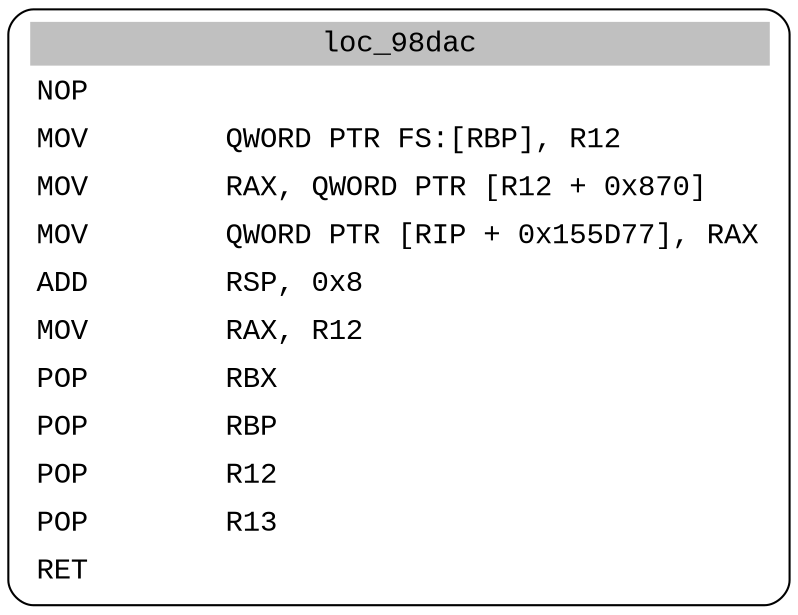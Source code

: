 digraph asm_graph {
1941 [
shape="Mrecord" fontname="Courier New"label =<<table border="0" cellborder="0" cellpadding="3"><tr><td align="center" colspan="2" bgcolor="grey">loc_98dac</td></tr><tr><td align="left">NOP        </td></tr><tr><td align="left">MOV        QWORD PTR FS:[RBP], R12</td></tr><tr><td align="left">MOV        RAX, QWORD PTR [R12 + 0x870]</td></tr><tr><td align="left">MOV        QWORD PTR [RIP + 0x155D77], RAX</td></tr><tr><td align="left">ADD        RSP, 0x8</td></tr><tr><td align="left">MOV        RAX, R12</td></tr><tr><td align="left">POP        RBX</td></tr><tr><td align="left">POP        RBP</td></tr><tr><td align="left">POP        R12</td></tr><tr><td align="left">POP        R13</td></tr><tr><td align="left">RET        </td></tr></table>> ];
}